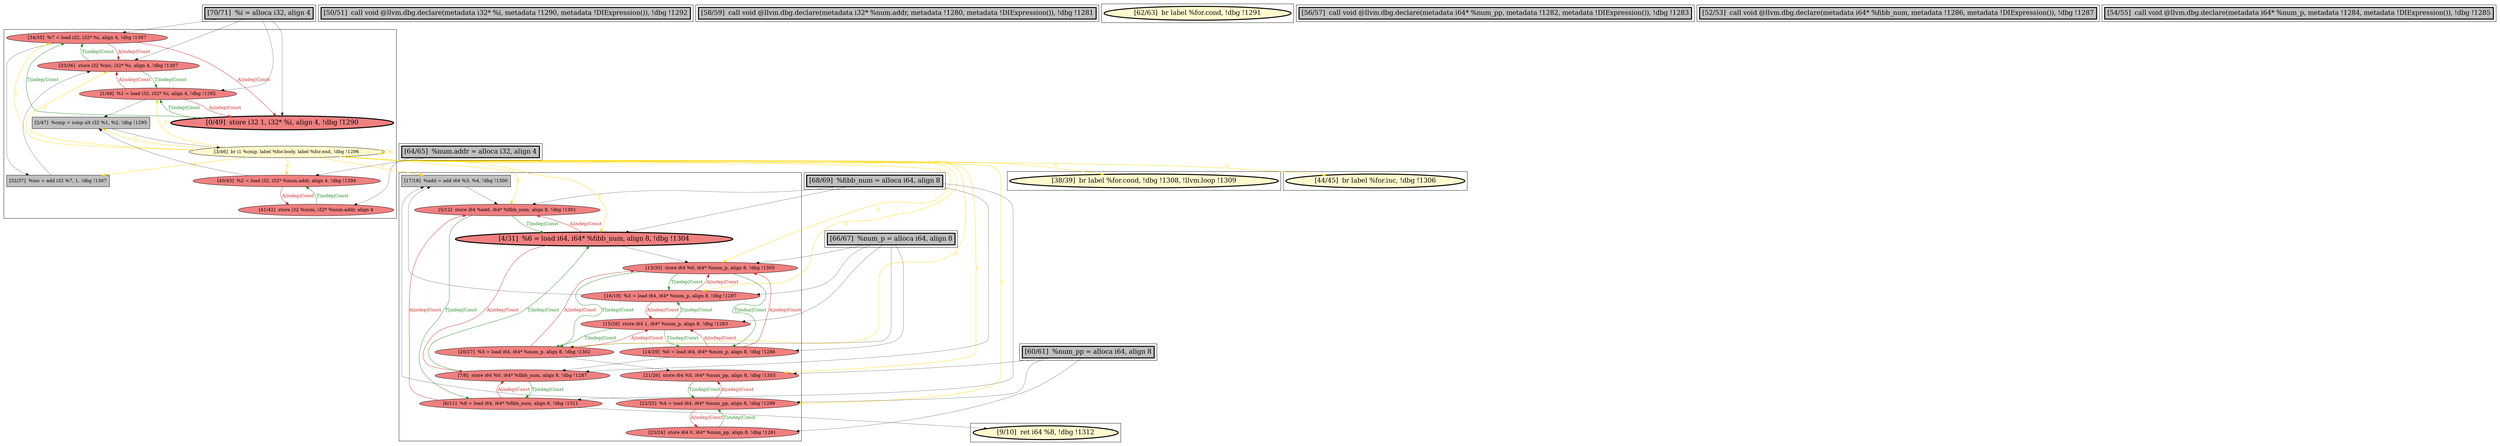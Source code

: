 
digraph G {



node148->node144 [style=solid,color=firebrick3,label="A|indep|Const",penwidth=1.0,fontcolor=firebrick3 ]
node142->node149 [style=solid,color=black,label="",penwidth=0.5,fontcolor=black ]
node149->node157 [style=solid,color=gold,label="C",penwidth=1.0,fontcolor=gold ]
node159->node158 [style=solid,color=firebrick3,label="A|indep|Const",penwidth=1.0,fontcolor=firebrick3 ]
node146->node144 [style=solid,color=firebrick3,label="A|indep|Const",penwidth=1.0,fontcolor=firebrick3 ]
node149->node142 [style=solid,color=gold,label="C",penwidth=1.0,fontcolor=gold ]
node152->node171 [style=solid,color=black,label="",penwidth=0.5,fontcolor=black ]
node147->node144 [style=solid,color=black,label="",penwidth=0.5,fontcolor=black ]
node149->node149 [style=solid,color=gold,label="C",penwidth=1.0,fontcolor=gold ]
node146->node142 [style=solid,color=black,label="",penwidth=0.5,fontcolor=black ]
node155->node154 [style=solid,color=forestgreen,label="T|indep|Const",penwidth=1.0,fontcolor=forestgreen ]
node149->node154 [style=solid,color=gold,label="C",penwidth=1.0,fontcolor=gold ]
node163->node153 [style=solid,color=firebrick3,label="A|indep|Const",penwidth=1.0,fontcolor=firebrick3 ]
node149->node164 [style=solid,color=gold,label="C",penwidth=1.0,fontcolor=gold ]
node154->node155 [style=solid,color=firebrick3,label="A|indep|Const",penwidth=1.0,fontcolor=firebrick3 ]
node167->node159 [style=solid,color=black,label="",penwidth=0.5,fontcolor=black ]
node152->node162 [style=solid,color=firebrick3,label="A|indep|Const",penwidth=1.0,fontcolor=firebrick3 ]
node159->node156 [style=solid,color=black,label="",penwidth=0.5,fontcolor=black ]
node169->node154 [style=solid,color=black,label="",penwidth=0.5,fontcolor=black ]
node149->node148 [style=solid,color=gold,label="C",penwidth=1.0,fontcolor=gold ]
node141->node145 [style=solid,color=firebrick3,label="A|indep|Const",penwidth=1.0,fontcolor=firebrick3 ]
node158->node159 [style=solid,color=forestgreen,label="T|indep|Const",penwidth=1.0,fontcolor=forestgreen ]
node163->node157 [style=solid,color=black,label="",penwidth=0.5,fontcolor=black ]
node169->node156 [style=solid,color=black,label="",penwidth=0.5,fontcolor=black ]
node164->node155 [style=solid,color=firebrick3,label="A|indep|Const",penwidth=1.0,fontcolor=firebrick3 ]
node174->node160 [style=solid,color=black,label="",penwidth=0.5,fontcolor=black ]
node149->node156 [style=solid,color=gold,label="C",penwidth=1.0,fontcolor=gold ]
node141->node142 [style=solid,color=black,label="",penwidth=0.5,fontcolor=black ]
node170->node141 [style=solid,color=black,label="",penwidth=0.5,fontcolor=black ]
node162->node152 [style=solid,color=forestgreen,label="T|indep|Const",penwidth=1.0,fontcolor=forestgreen ]
node161->node156 [style=solid,color=firebrick3,label="A|indep|Const",penwidth=1.0,fontcolor=firebrick3 ]
node155->node164 [style=solid,color=forestgreen,label="T|indep|Const",penwidth=1.0,fontcolor=forestgreen ]
node146->node143 [style=solid,color=firebrick3,label="A|indep|Const",penwidth=1.0,fontcolor=firebrick3 ]
node153->node163 [style=solid,color=forestgreen,label="T|indep|Const",penwidth=1.0,fontcolor=forestgreen ]
node156->node164 [style=solid,color=forestgreen,label="T|indep|Const",penwidth=1.0,fontcolor=forestgreen ]
node149->node139 [style=solid,color=gold,label="C",penwidth=1.0,fontcolor=gold ]
node144->node148 [style=solid,color=forestgreen,label="T|indep|Const",penwidth=1.0,fontcolor=forestgreen ]
node143->node146 [style=solid,color=forestgreen,label="T|indep|Const",penwidth=1.0,fontcolor=forestgreen ]
node144->node146 [style=solid,color=forestgreen,label="T|indep|Const",penwidth=1.0,fontcolor=forestgreen ]
node167->node162 [style=solid,color=black,label="",penwidth=0.5,fontcolor=black ]
node162->node159 [style=solid,color=forestgreen,label="T|indep|Const",penwidth=1.0,fontcolor=forestgreen ]
node149->node160 [style=solid,color=gold,label="C",penwidth=1.0,fontcolor=gold ]
node149->node163 [style=solid,color=gold,label="C",penwidth=1.0,fontcolor=gold ]
node164->node156 [style=solid,color=firebrick3,label="A|indep|Const",penwidth=1.0,fontcolor=firebrick3 ]
node164->node160 [style=solid,color=black,label="",penwidth=0.5,fontcolor=black ]
node149->node147 [style=solid,color=gold,label="C",penwidth=1.0,fontcolor=gold ]
node149->node159 [style=solid,color=gold,label="C",penwidth=1.0,fontcolor=gold ]
node167->node152 [style=solid,color=black,label="",penwidth=0.5,fontcolor=black ]
node158->node152 [style=solid,color=forestgreen,label="T|indep|Const",penwidth=1.0,fontcolor=forestgreen ]
node169->node161 [style=solid,color=black,label="",penwidth=0.5,fontcolor=black ]
node168->node148 [style=solid,color=black,label="",penwidth=0.5,fontcolor=black ]
node152->node158 [style=solid,color=firebrick3,label="A|indep|Const",penwidth=1.0,fontcolor=firebrick3 ]
node169->node155 [style=solid,color=black,label="",penwidth=0.5,fontcolor=black ]
node156->node161 [style=solid,color=forestgreen,label="T|indep|Const",penwidth=1.0,fontcolor=forestgreen ]
node161->node158 [style=solid,color=black,label="",penwidth=0.5,fontcolor=black ]
node149->node141 [style=solid,color=gold,label="C",penwidth=1.0,fontcolor=gold ]
node168->node143 [style=solid,color=black,label="",penwidth=0.5,fontcolor=black ]
node167->node158 [style=solid,color=black,label="",penwidth=0.5,fontcolor=black ]
node160->node163 [style=solid,color=forestgreen,label="T|indep|Const",penwidth=1.0,fontcolor=forestgreen ]
node159->node162 [style=solid,color=firebrick3,label="A|indep|Const",penwidth=1.0,fontcolor=firebrick3 ]
node163->node160 [style=solid,color=firebrick3,label="A|indep|Const",penwidth=1.0,fontcolor=firebrick3 ]
node149->node144 [style=solid,color=gold,label="C",penwidth=1.0,fontcolor=gold ]
node154->node157 [style=solid,color=black,label="",penwidth=0.5,fontcolor=black ]
node168->node144 [style=solid,color=black,label="",penwidth=0.5,fontcolor=black ]
node169->node164 [style=solid,color=black,label="",penwidth=0.5,fontcolor=black ]
node174->node153 [style=solid,color=black,label="",penwidth=0.5,fontcolor=black ]
node148->node147 [style=solid,color=black,label="",penwidth=0.5,fontcolor=black ]
node145->node141 [style=solid,color=forestgreen,label="T|indep|Const",penwidth=1.0,fontcolor=forestgreen ]
node170->node145 [style=solid,color=black,label="",penwidth=0.5,fontcolor=black ]
node149->node140 [style=solid,color=gold,label="C",penwidth=1.0,fontcolor=gold ]
node168->node146 [style=solid,color=black,label="",penwidth=0.5,fontcolor=black ]
node149->node162 [style=solid,color=gold,label="C",penwidth=1.0,fontcolor=gold ]
node148->node143 [style=solid,color=firebrick3,label="A|indep|Const",penwidth=1.0,fontcolor=firebrick3 ]
node143->node148 [style=solid,color=forestgreen,label="T|indep|Const",penwidth=1.0,fontcolor=forestgreen ]
node174->node163 [style=solid,color=black,label="",penwidth=0.5,fontcolor=black ]
node157->node162 [style=solid,color=black,label="",penwidth=0.5,fontcolor=black ]
node161->node155 [style=solid,color=firebrick3,label="A|indep|Const",penwidth=1.0,fontcolor=firebrick3 ]
node155->node161 [style=solid,color=forestgreen,label="T|indep|Const",penwidth=1.0,fontcolor=forestgreen ]
node156->node154 [style=solid,color=forestgreen,label="T|indep|Const",penwidth=1.0,fontcolor=forestgreen ]
node154->node156 [style=solid,color=firebrick3,label="A|indep|Const",penwidth=1.0,fontcolor=firebrick3 ]
node149->node146 [style=solid,color=gold,label="C",penwidth=1.0,fontcolor=gold ]


subgraph cluster15 {


node174 [penwidth=3.0,fontsize=20,fillcolor=grey,label="[60/61]  %num_pp = alloca i64, align 8",shape=rectangle,style=filled ]



}

subgraph cluster13 {


node172 [penwidth=3.0,fontsize=20,fillcolor=grey,label="[50/51]  call void @llvm.dbg.declare(metadata i32* %i, metadata !1290, metadata !DIExpression()), !dbg !1292",shape=rectangle,style=filled ]



}

subgraph cluster11 {


node170 [penwidth=3.0,fontsize=20,fillcolor=grey,label="[64/65]  %num.addr = alloca i32, align 4",shape=rectangle,style=filled ]



}

subgraph cluster10 {


node169 [penwidth=3.0,fontsize=20,fillcolor=grey,label="[66/67]  %num_p = alloca i64, align 8",shape=rectangle,style=filled ]



}

subgraph cluster9 {


node168 [penwidth=3.0,fontsize=20,fillcolor=grey,label="[70/71]  %i = alloca i32, align 4",shape=rectangle,style=filled ]



}

subgraph cluster8 {


node167 [penwidth=3.0,fontsize=20,fillcolor=grey,label="[68/69]  %fibb_num = alloca i64, align 8",shape=rectangle,style=filled ]



}

subgraph cluster7 {


node166 [penwidth=3.0,fontsize=20,fillcolor=grey,label="[58/59]  call void @llvm.dbg.declare(metadata i32* %num.addr, metadata !1280, metadata !DIExpression()), !dbg !1281",shape=rectangle,style=filled ]



}

subgraph cluster14 {


node173 [penwidth=3.0,fontsize=20,fillcolor=lemonchiffon,label="[62/63]  br label %for.cond, !dbg !1291",shape=ellipse,style=filled ]



}

subgraph cluster6 {


node165 [penwidth=3.0,fontsize=20,fillcolor=grey,label="[56/57]  call void @llvm.dbg.declare(metadata i64* %num_pp, metadata !1282, metadata !DIExpression()), !dbg !1283",shape=rectangle,style=filled ]



}

subgraph cluster0 {


node139 [penwidth=3.0,fontsize=20,fillcolor=lemonchiffon,label="[38/39]  br label %for.cond, !dbg !1308, !llvm.loop !1309",shape=ellipse,style=filled ]



}

subgraph cluster12 {


node171 [penwidth=3.0,fontsize=20,fillcolor=lemonchiffon,label="[9/10]  ret i64 %8, !dbg !1312",shape=ellipse,style=filled ]



}

subgraph cluster5 {


node163 [fillcolor=lightcoral,label="[22/25]  %4 = load i64, i64* %num_pp, align 8, !dbg !1299",shape=ellipse,style=filled ]
node162 [fillcolor=lightcoral,label="[5/12]  store i64 %add, i64* %fibb_num, align 8, !dbg !1301",shape=ellipse,style=filled ]
node161 [fillcolor=lightcoral,label="[14/29]  %0 = load i64, i64* %num_p, align 8, !dbg !1286",shape=ellipse,style=filled ]
node164 [fillcolor=lightcoral,label="[20/27]  %5 = load i64, i64* %num_p, align 8, !dbg !1302",shape=ellipse,style=filled ]
node159 [penwidth=3.0,fontsize=20,fillcolor=lightcoral,label="[4/31]  %6 = load i64, i64* %fibb_num, align 8, !dbg !1304",shape=ellipse,style=filled ]
node160 [fillcolor=lightcoral,label="[21/26]  store i64 %5, i64* %num_pp, align 8, !dbg !1303",shape=ellipse,style=filled ]
node158 [fillcolor=lightcoral,label="[7/8]  store i64 %0, i64* %fibb_num, align 8, !dbg !1287",shape=ellipse,style=filled ]
node153 [fillcolor=lightcoral,label="[23/24]  store i64 0, i64* %num_pp, align 8, !dbg !1281",shape=ellipse,style=filled ]
node152 [fillcolor=lightcoral,label="[6/11]  %8 = load i64, i64* %fibb_num, align 8, !dbg !1311",shape=ellipse,style=filled ]
node154 [fillcolor=lightcoral,label="[16/19]  %3 = load i64, i64* %num_p, align 8, !dbg !1297",shape=ellipse,style=filled ]
node155 [fillcolor=lightcoral,label="[15/28]  store i64 1, i64* %num_p, align 8, !dbg !1283",shape=ellipse,style=filled ]
node156 [fillcolor=lightcoral,label="[13/30]  store i64 %6, i64* %num_p, align 8, !dbg !1305",shape=ellipse,style=filled ]
node157 [fillcolor=grey,label="[17/18]  %add = add i64 %3, %4, !dbg !1300",shape=rectangle,style=filled ]



}

subgraph cluster1 {


node140 [penwidth=3.0,fontsize=20,fillcolor=lemonchiffon,label="[44/45]  br label %for.inc, !dbg !1306",shape=ellipse,style=filled ]



}

subgraph cluster2 {


node149 [fillcolor=lemonchiffon,label="[3/46]  br i1 %cmp, label %for.body, label %for.end, !dbg !1296",shape=ellipse,style=filled ]
node147 [fillcolor=grey,label="[32/37]  %inc = add i32 %7, 1, !dbg !1307",shape=rectangle,style=filled ]
node141 [fillcolor=lightcoral,label="[40/43]  %2 = load i32, i32* %num.addr, align 4, !dbg !1294",shape=ellipse,style=filled ]
node143 [penwidth=3.0,fontsize=20,fillcolor=lightcoral,label="[0/49]  store i32 1, i32* %i, align 4, !dbg !1290",shape=ellipse,style=filled ]
node146 [fillcolor=lightcoral,label="[1/48]  %1 = load i32, i32* %i, align 4, !dbg !1292",shape=ellipse,style=filled ]
node142 [fillcolor=grey,label="[2/47]  %cmp = icmp ult i32 %1, %2, !dbg !1295",shape=rectangle,style=filled ]
node144 [fillcolor=lightcoral,label="[33/36]  store i32 %inc, i32* %i, align 4, !dbg !1307",shape=ellipse,style=filled ]
node148 [fillcolor=lightcoral,label="[34/35]  %7 = load i32, i32* %i, align 4, !dbg !1307",shape=ellipse,style=filled ]
node145 [fillcolor=lightcoral,label="[41/42]  store i32 %num, i32* %num.addr, align 4",shape=ellipse,style=filled ]



}

subgraph cluster3 {


node150 [penwidth=3.0,fontsize=20,fillcolor=grey,label="[52/53]  call void @llvm.dbg.declare(metadata i64* %fibb_num, metadata !1286, metadata !DIExpression()), !dbg !1287",shape=rectangle,style=filled ]



}

subgraph cluster4 {


node151 [penwidth=3.0,fontsize=20,fillcolor=grey,label="[54/55]  call void @llvm.dbg.declare(metadata i64* %num_p, metadata !1284, metadata !DIExpression()), !dbg !1285",shape=rectangle,style=filled ]



}

}
